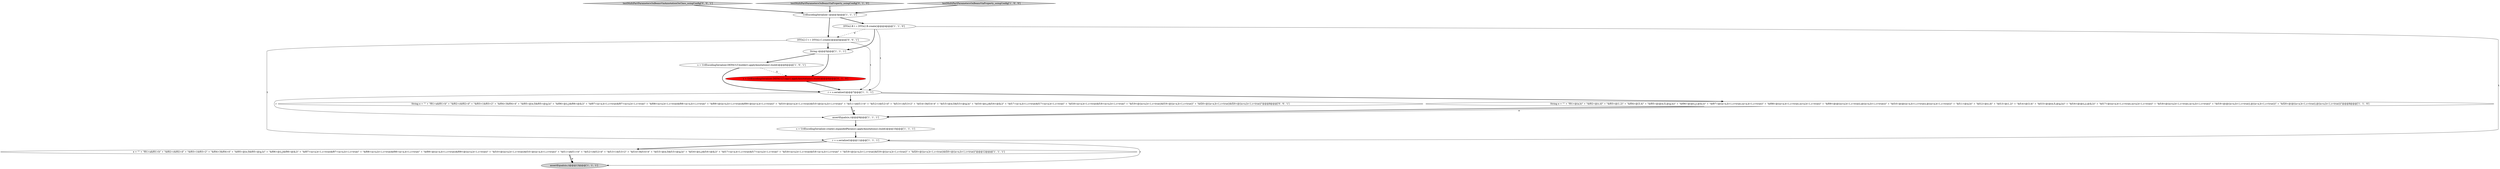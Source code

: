 digraph {
0 [style = filled, label = "s = UrlEncodingSerializer.create().expandedParams().applyAnnotations().build()@@@10@@@['1', '1', '1']", fillcolor = white, shape = ellipse image = "AAA0AAABBB1BBB"];
7 [style = filled, label = "assertEquals(e,r)@@@13@@@['1', '1', '1']", fillcolor = lightgray, shape = ellipse image = "AAA0AAABBB1BBB"];
12 [style = filled, label = "s = UrlEncodingSerializer.DEFAULT.copy().applyAnnotations().build()@@@6@@@['0', '1', '0']", fillcolor = red, shape = ellipse image = "AAA1AAABBB2BBB"];
14 [style = filled, label = "DTOs2.C t = DTOs2.C.create()@@@4@@@['0', '0', '1']", fillcolor = white, shape = ellipse image = "AAA0AAABBB3BBB"];
5 [style = filled, label = "s = UrlEncodingSerializer.DEFAULT.builder().applyAnnotations().build()@@@6@@@['1', '0', '1']", fillcolor = white, shape = ellipse image = "AAA0AAABBB1BBB"];
3 [style = filled, label = "assertEquals(e,r)@@@9@@@['1', '1', '1']", fillcolor = white, shape = ellipse image = "AAA0AAABBB1BBB"];
4 [style = filled, label = "String r@@@5@@@['1', '1', '1']", fillcolor = white, shape = ellipse image = "AAA0AAABBB1BBB"];
10 [style = filled, label = "DTOs2.B t = DTOs2.B.create()@@@4@@@['1', '1', '0']", fillcolor = white, shape = ellipse image = "AAA0AAABBB1BBB"];
16 [style = filled, label = "testMultiPartParametersOnBeansViaAnnotationOnClass_usingConfig['0', '0', '1']", fillcolor = lightgray, shape = diamond image = "AAA0AAABBB3BBB"];
2 [style = filled, label = "r = s.serialize(t)@@@7@@@['1', '1', '1']", fillcolor = white, shape = ellipse image = "AAA0AAABBB1BBB"];
1 [style = filled, label = "e = \"\" + \"f01=a&f01=b\" + \"&f02=c&f02=d\" + \"&f03=1&f03=2\" + \"&f04=3&f04=4\" + \"&f05=@(e,f)&f05=@(g,h)\" + \"&f06=@(i,j)&f06=@(k,l)\" + \"&f07=(a=a,b=1,c=true)&f07=(a=a,b=1,c=true)\" + \"&f08=(a=a,b=1,c=true)&f08=(a=a,b=1,c=true)\" + \"&f09=@((a=a,b=1,c=true))&f09=@((a=a,b=1,c=true))\" + \"&f10=@((a=a,b=1,c=true))&f10=@((a=a,b=1,c=true))\" + \"&f11=a&f11=b\" + \"&f12=c&f12=d\" + \"&f13=1&f13=2\" + \"&f14=3&f14=4\" + \"&f15=@(e,f)&f15=@(g,h)\" + \"&f16=@(i,j)&f16=@(k,l)\" + \"&f17=(a=a,b=1,c=true)&f17=(a=a,b=1,c=true)\" + \"&f18=(a=a,b=1,c=true)&f18=(a=a,b=1,c=true)\" + \"&f19=@((a=a,b=1,c=true))&f19=@((a=a,b=1,c=true))\" + \"&f20=@((a=a,b=1,c=true))&f20=@((a=a,b=1,c=true))\"@@@12@@@['1', '1', '1']", fillcolor = white, shape = ellipse image = "AAA0AAABBB1BBB"];
13 [style = filled, label = "testMultiPartParametersOnBeansViaProperty_usingConfig['0', '1', '0']", fillcolor = lightgray, shape = diamond image = "AAA0AAABBB2BBB"];
15 [style = filled, label = "String e = \"\" + \"f01=a&f01=b\" + \"&f02=c&f02=d\" + \"&f03=1&f03=2\" + \"&f04=3&f04=4\" + \"&f05=@(e,f)&f05=@(g,h)\" + \"&f06=@(i,j)&f06=@(k,l)\" + \"&f07=(a=a,b=1,c=true)&f07=(a=a,b=1,c=true)\" + \"&f08=(a=a,b=1,c=true)&f08=(a=a,b=1,c=true)\" + \"&f09=@((a=a,b=1,c=true))&f09=@((a=a,b=1,c=true))\" + \"&f10=@((a=a,b=1,c=true))&f10=@((a=a,b=1,c=true))\" + \"&f11=a&f11=b\" + \"&f12=c&f12=d\" + \"&f13=1&f13=2\" + \"&f14=3&f14=4\" + \"&f15=@(e,f)&f15=@(g,h)\" + \"&f16=@(i,j)&f16=@(k,l)\" + \"&f17=(a=a,b=1,c=true)&f17=(a=a,b=1,c=true)\" + \"&f18=(a=a,b=1,c=true)&f18=(a=a,b=1,c=true)\" + \"&f19=@((a=a,b=1,c=true))&f19=@((a=a,b=1,c=true))\" + \"&f20=@((a=a,b=1,c=true))&f20=@((a=a,b=1,c=true))\"@@@8@@@['0', '0', '1']", fillcolor = white, shape = ellipse image = "AAA0AAABBB3BBB"];
11 [style = filled, label = "UrlEncodingSerializer s@@@3@@@['1', '1', '1']", fillcolor = white, shape = ellipse image = "AAA0AAABBB1BBB"];
6 [style = filled, label = "r = s.serialize(t)@@@11@@@['1', '1', '1']", fillcolor = white, shape = ellipse image = "AAA0AAABBB1BBB"];
9 [style = filled, label = "testMultiPartParametersOnBeansViaProperty_usingConfig['1', '0', '0']", fillcolor = lightgray, shape = diamond image = "AAA0AAABBB1BBB"];
8 [style = filled, label = "String e = \"\" + \"f01=@(a,b)\" + \"&f02=@(c,d)\" + \"&f03=@(1,2)\" + \"&f04=@(3,4)\" + \"&f05=@(@(e,f),@(g,h))\" + \"&f06=@(@(i,j),@(k,l))\" + \"&f07=@((a=a,b=1,c=true),(a=a,b=1,c=true))\" + \"&f08=@((a=a,b=1,c=true),(a=a,b=1,c=true))\" + \"&f09=@(@((a=a,b=1,c=true)),@((a=a,b=1,c=true)))\" + \"&f10=@(@((a=a,b=1,c=true)),@((a=a,b=1,c=true)))\" + \"&f11=@(a,b)\" + \"&f12=@(c,d)\" + \"&f13=@(1,2)\" + \"&f14=@(3,4)\" + \"&f15=@(@(e,f),@(g,h))\" + \"&f16=@(@(i,j),@(k,l))\" + \"&f17=@((a=a,b=1,c=true),(a=a,b=1,c=true))\" + \"&f18=@((a=a,b=1,c=true),(a=a,b=1,c=true))\" + \"&f19=@(@((a=a,b=1,c=true)),@((a=a,b=1,c=true)))\" + \"&f20=@(@((a=a,b=1,c=true)),@((a=a,b=1,c=true)))\"@@@8@@@['1', '1', '0']", fillcolor = white, shape = ellipse image = "AAA0AAABBB1BBB"];
5->12 [style = dashed, label="0"];
16->11 [style = bold, label=""];
9->11 [style = bold, label=""];
11->14 [style = bold, label=""];
0->6 [style = bold, label=""];
8->3 [style = bold, label=""];
2->3 [style = solid, label="r"];
15->3 [style = bold, label=""];
1->7 [style = bold, label=""];
13->11 [style = bold, label=""];
3->0 [style = bold, label=""];
10->6 [style = solid, label="t"];
6->7 [style = solid, label="r"];
6->1 [style = bold, label=""];
14->6 [style = solid, label="t"];
5->2 [style = bold, label=""];
12->2 [style = bold, label=""];
15->3 [style = solid, label="e"];
11->10 [style = bold, label=""];
2->15 [style = bold, label=""];
10->4 [style = bold, label=""];
8->3 [style = solid, label="e"];
4->12 [style = bold, label=""];
14->2 [style = solid, label="t"];
1->7 [style = solid, label="e"];
10->2 [style = solid, label="t"];
4->5 [style = bold, label=""];
10->14 [style = dashed, label="0"];
2->8 [style = bold, label=""];
14->4 [style = bold, label=""];
}
